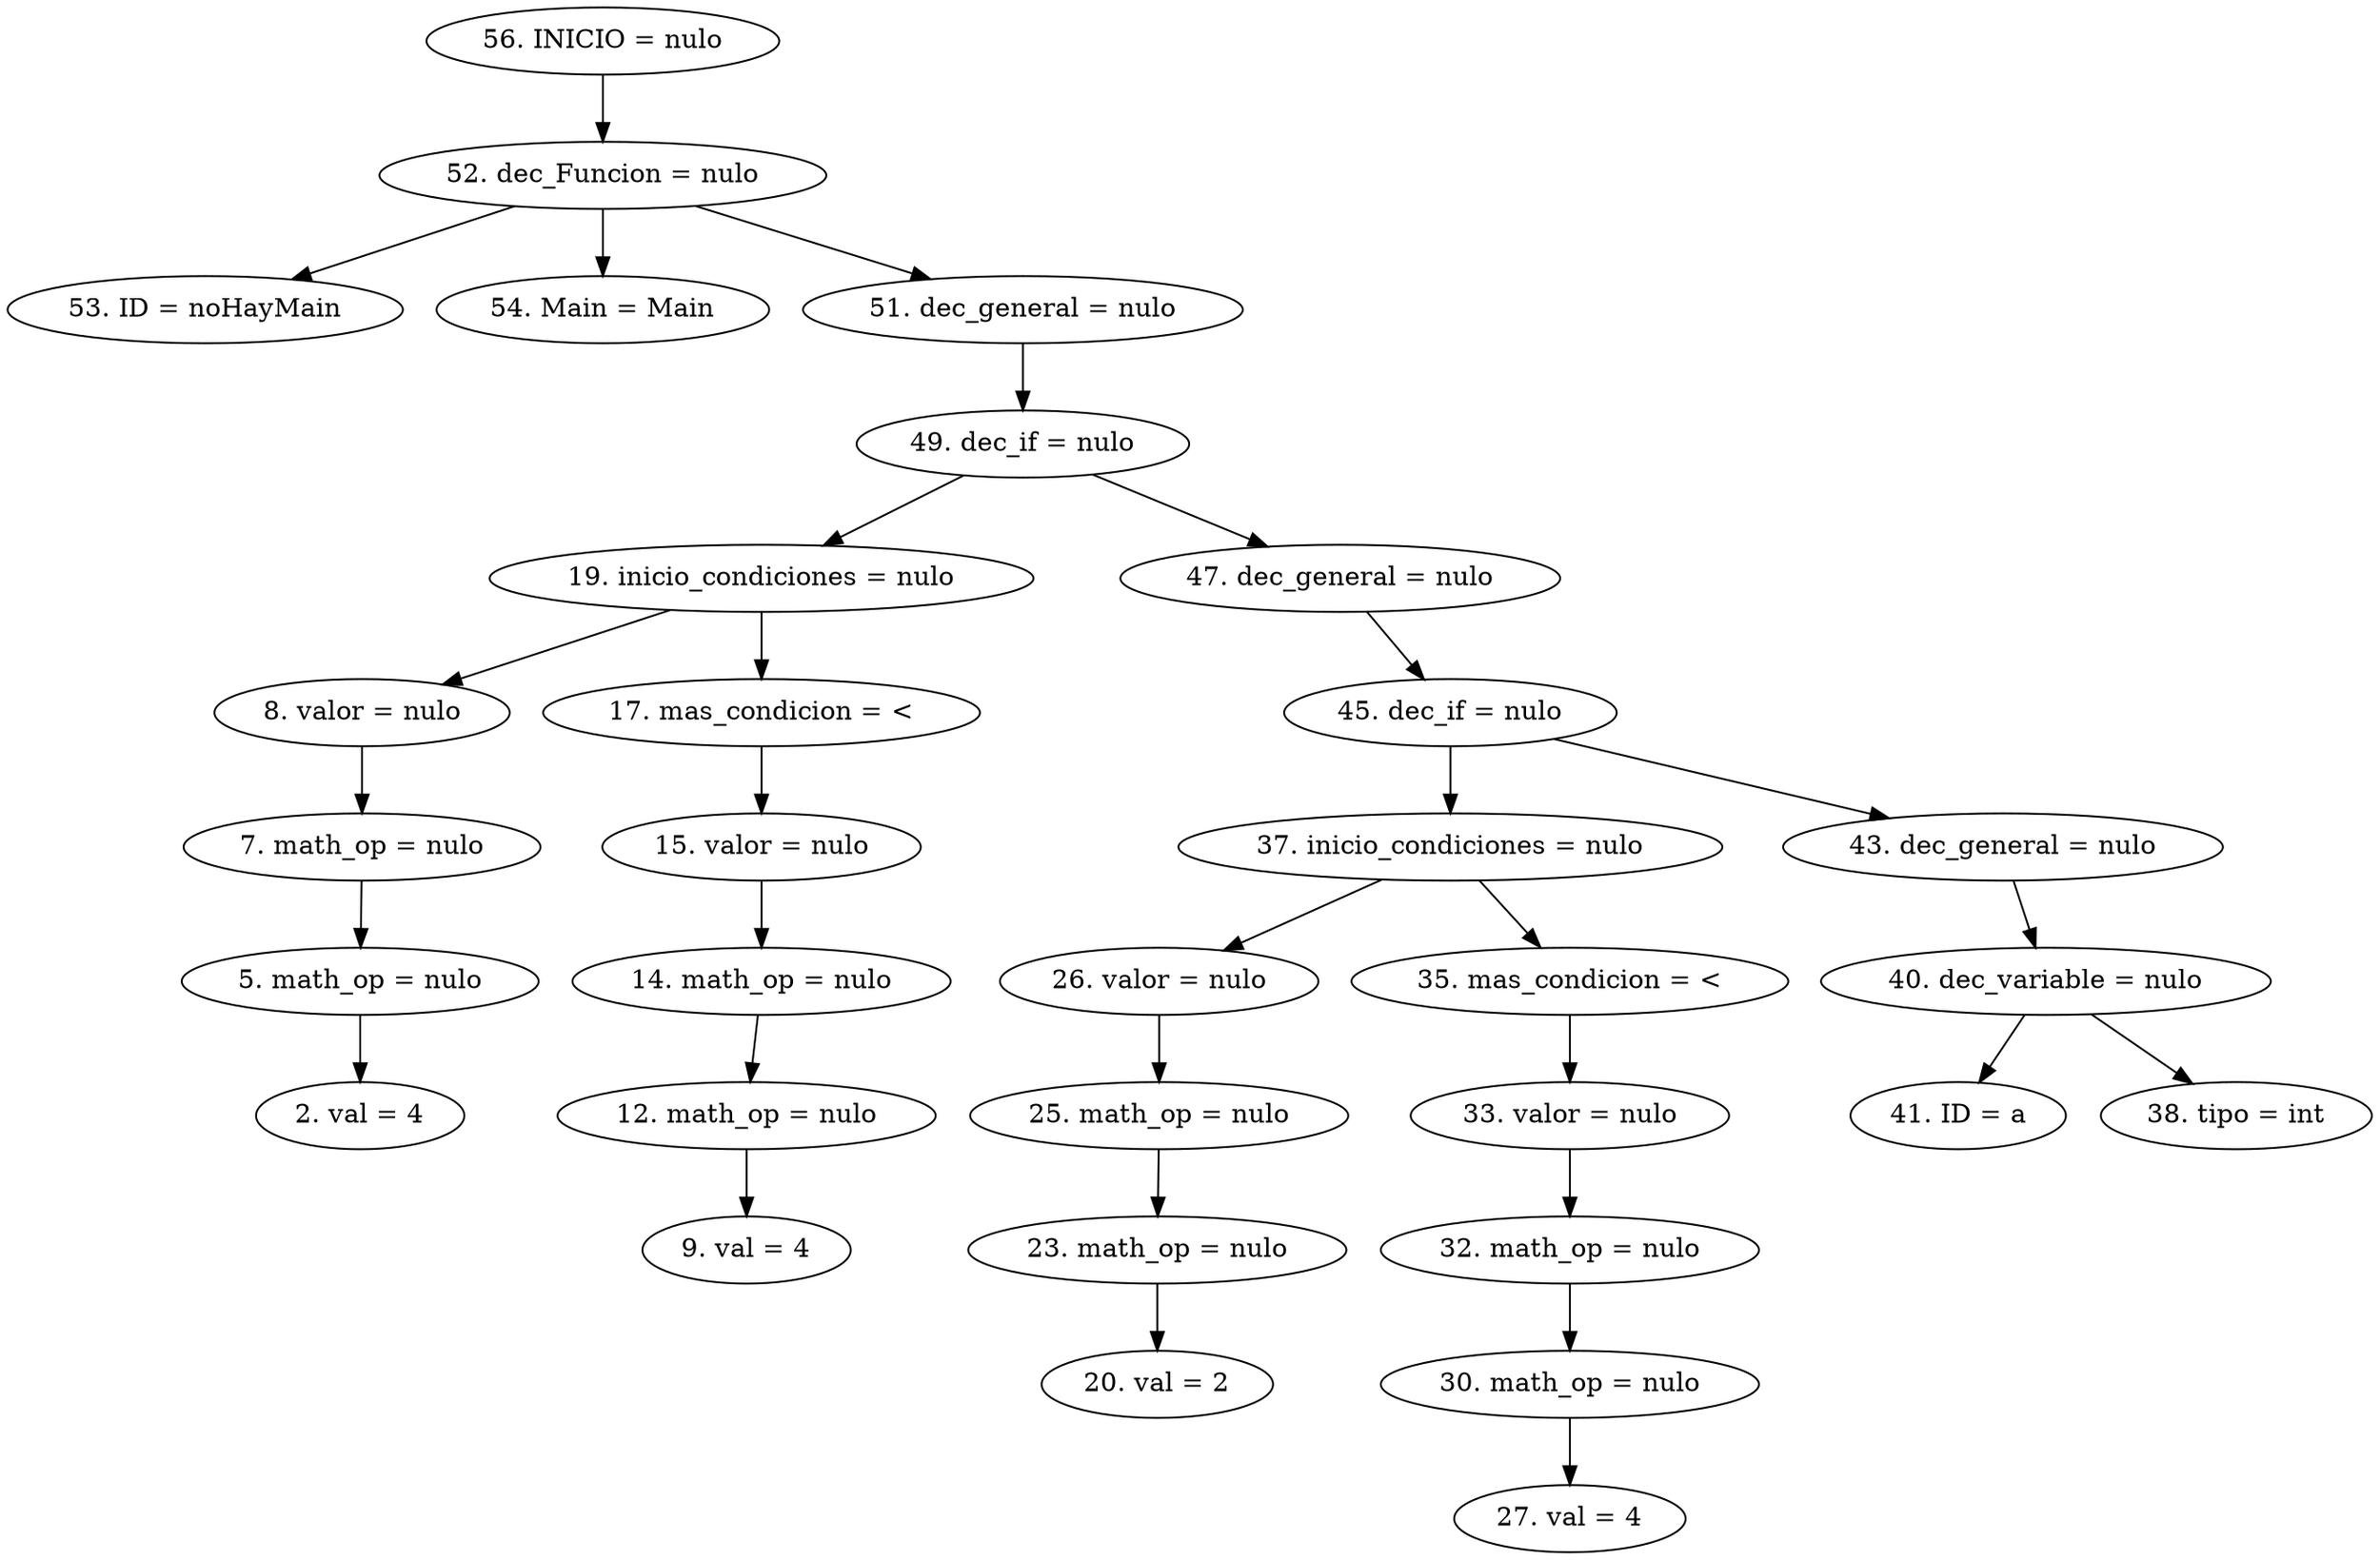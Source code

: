 digraph G {
"56. INICIO = nulo"->"52. dec_Funcion = nulo"
"52. dec_Funcion = nulo"->"53. ID = noHayMain"
"52. dec_Funcion = nulo"->"54. Main = Main"
"52. dec_Funcion = nulo"->"51. dec_general = nulo"
"51. dec_general = nulo"->"49. dec_if = nulo"
"49. dec_if = nulo"->"19. inicio_condiciones = nulo"
"19. inicio_condiciones = nulo"->"8. valor = nulo"
"8. valor = nulo"->"7. math_op = nulo"
"7. math_op = nulo"->"5. math_op = nulo"
"5. math_op = nulo"->"2. val = 4"
"19. inicio_condiciones = nulo"->"17. mas_condicion = <"
"17. mas_condicion = <"->"15. valor = nulo"
"15. valor = nulo"->"14. math_op = nulo"
"14. math_op = nulo"->"12. math_op = nulo"
"12. math_op = nulo"->"9. val = 4"
"49. dec_if = nulo"->"47. dec_general = nulo"
"47. dec_general = nulo"->"45. dec_if = nulo"
"45. dec_if = nulo"->"37. inicio_condiciones = nulo"
"37. inicio_condiciones = nulo"->"26. valor = nulo"
"26. valor = nulo"->"25. math_op = nulo"
"25. math_op = nulo"->"23. math_op = nulo"
"23. math_op = nulo"->"20. val = 2"
"37. inicio_condiciones = nulo"->"35. mas_condicion = <"
"35. mas_condicion = <"->"33. valor = nulo"
"33. valor = nulo"->"32. math_op = nulo"
"32. math_op = nulo"->"30. math_op = nulo"
"30. math_op = nulo"->"27. val = 4"
"45. dec_if = nulo"->"43. dec_general = nulo"
"43. dec_general = nulo"->"40. dec_variable = nulo"
"40. dec_variable = nulo"->"41. ID = a"
"40. dec_variable = nulo"->"38. tipo = int"


}

